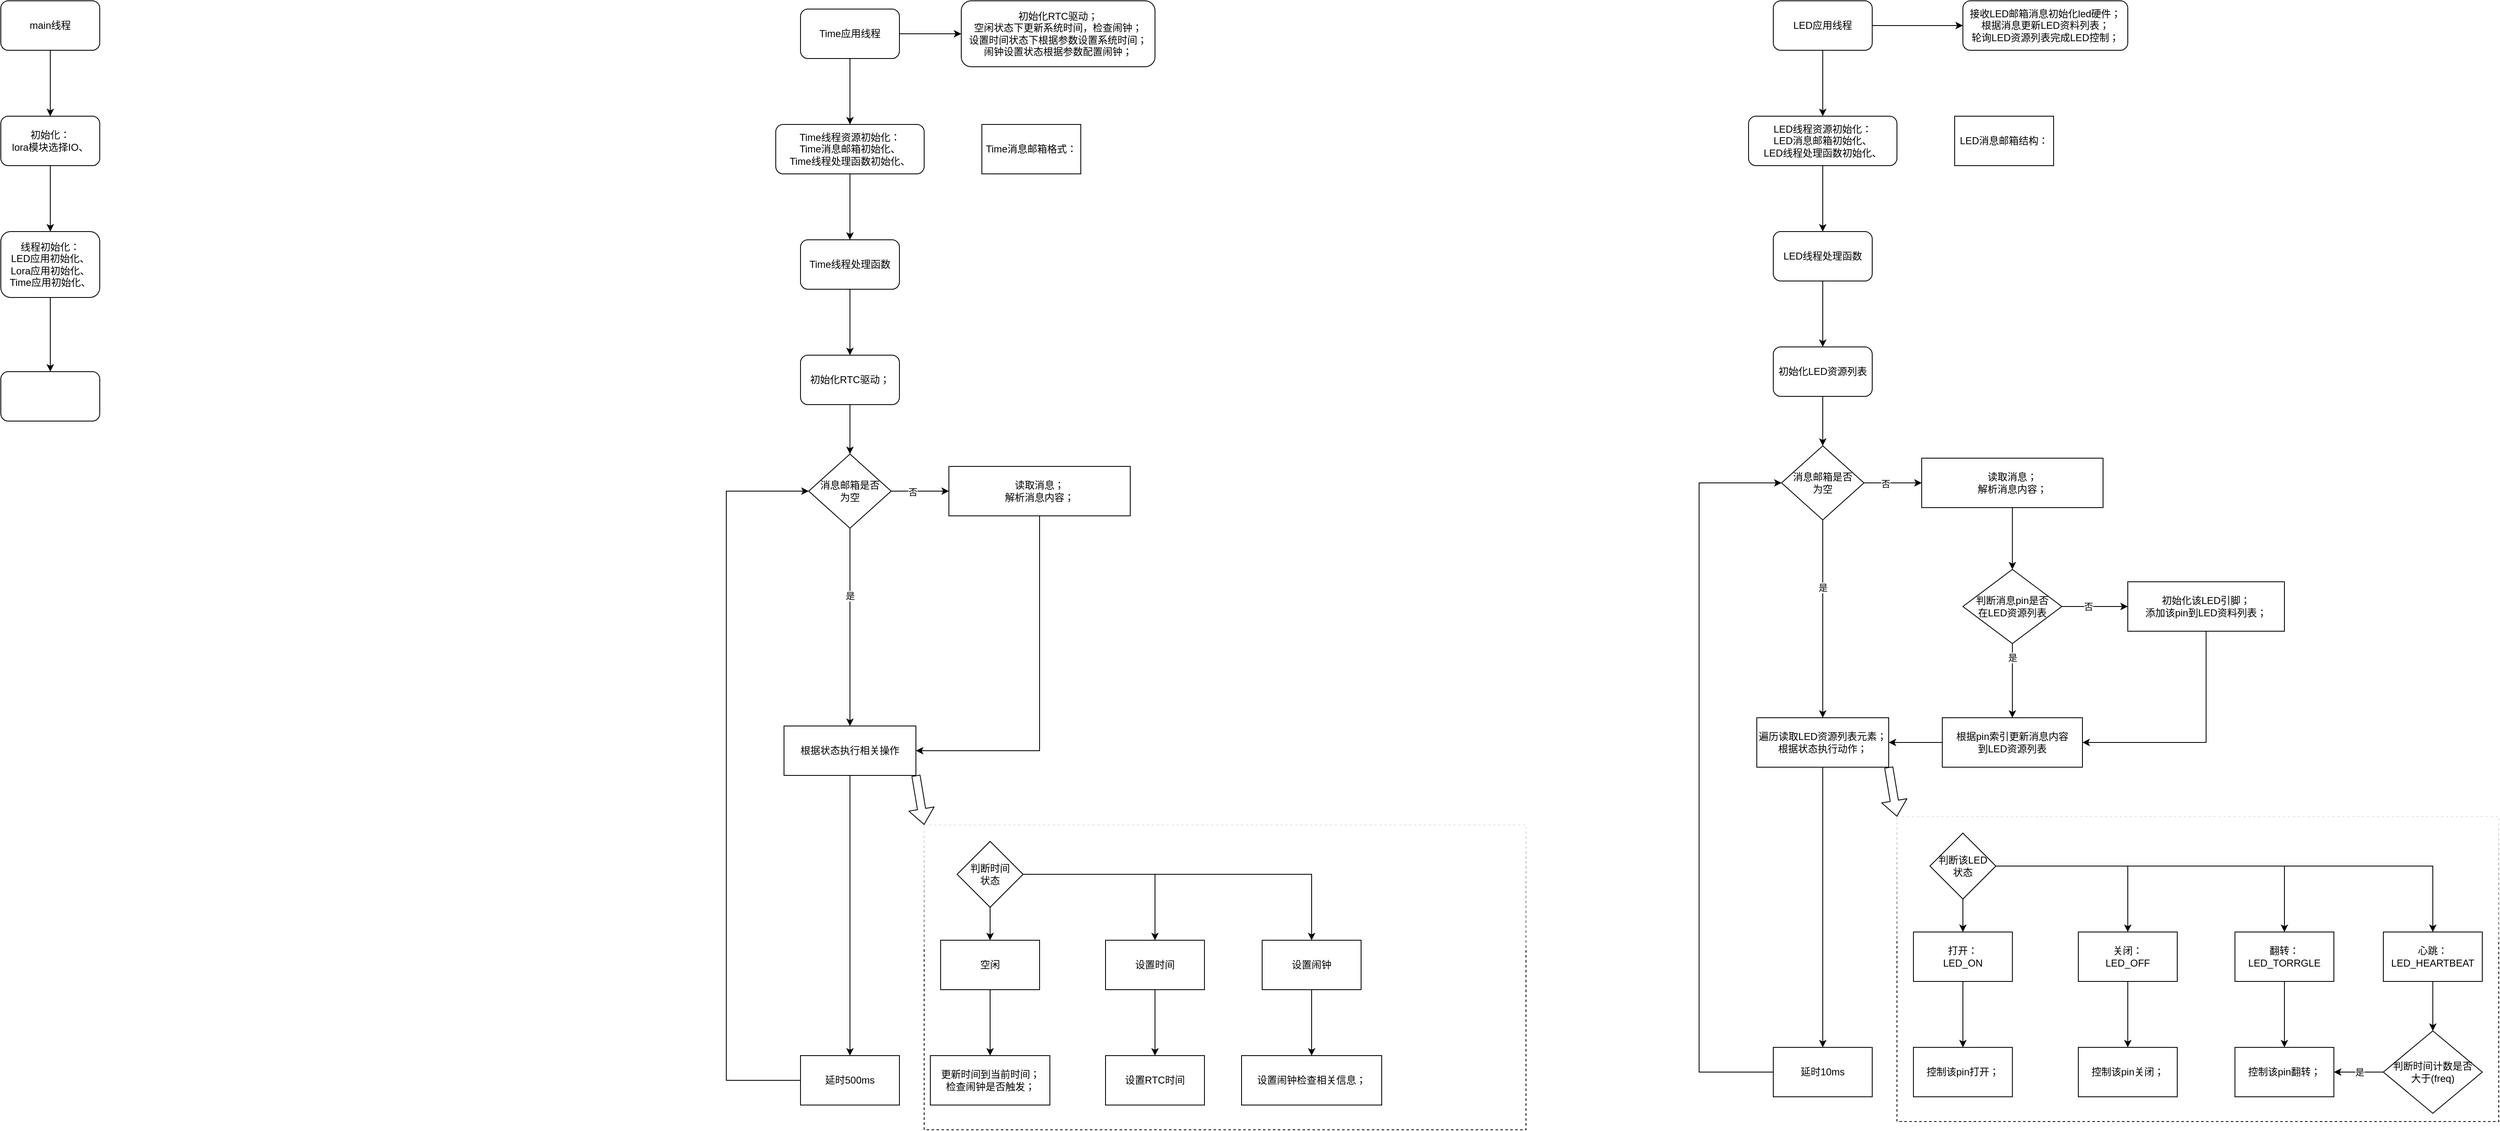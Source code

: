 <mxfile version="14.8.2" type="github">
  <diagram id="C5RBs43oDa-KdzZeNtuy" name="lora干扰器">
    <mxGraphModel dx="3555" dy="1985" grid="1" gridSize="10" guides="1" tooltips="1" connect="1" arrows="1" fold="1" page="1" pageScale="1" pageWidth="3300" pageHeight="4681" math="0" shadow="0">
      <root>
        <mxCell id="WIyWlLk6GJQsqaUBKTNV-0" />
        <mxCell id="WIyWlLk6GJQsqaUBKTNV-1" parent="WIyWlLk6GJQsqaUBKTNV-0" />
        <mxCell id="DPIdeWqztk1nEDOr0wN0-2" value="" style="edgeStyle=orthogonalEdgeStyle;rounded=0;orthogonalLoop=1;jettySize=auto;html=1;" parent="WIyWlLk6GJQsqaUBKTNV-1" source="DPIdeWqztk1nEDOr0wN0-0" target="DPIdeWqztk1nEDOr0wN0-1" edge="1">
          <mxGeometry relative="1" as="geometry" />
        </mxCell>
        <mxCell id="DPIdeWqztk1nEDOr0wN0-0" value="main线程" style="rounded=1;whiteSpace=wrap;html=1;" parent="WIyWlLk6GJQsqaUBKTNV-1" vertex="1">
          <mxGeometry x="220" y="130" width="120" height="60" as="geometry" />
        </mxCell>
        <mxCell id="DPIdeWqztk1nEDOr0wN0-4" value="" style="edgeStyle=orthogonalEdgeStyle;rounded=0;orthogonalLoop=1;jettySize=auto;html=1;" parent="WIyWlLk6GJQsqaUBKTNV-1" source="DPIdeWqztk1nEDOr0wN0-1" target="DPIdeWqztk1nEDOr0wN0-3" edge="1">
          <mxGeometry relative="1" as="geometry" />
        </mxCell>
        <mxCell id="DPIdeWqztk1nEDOr0wN0-1" value="初始化：&lt;br&gt;lora模块选择IO、" style="whiteSpace=wrap;html=1;rounded=1;" parent="WIyWlLk6GJQsqaUBKTNV-1" vertex="1">
          <mxGeometry x="220" y="270" width="120" height="60" as="geometry" />
        </mxCell>
        <mxCell id="DPIdeWqztk1nEDOr0wN0-6" value="" style="edgeStyle=orthogonalEdgeStyle;rounded=0;orthogonalLoop=1;jettySize=auto;html=1;" parent="WIyWlLk6GJQsqaUBKTNV-1" source="DPIdeWqztk1nEDOr0wN0-3" target="DPIdeWqztk1nEDOr0wN0-5" edge="1">
          <mxGeometry relative="1" as="geometry" />
        </mxCell>
        <mxCell id="DPIdeWqztk1nEDOr0wN0-3" value="线程初始化：&lt;br&gt;LED应用初始化、&lt;br&gt;Lora应用初始化、&lt;br&gt;Time应用初始化、" style="whiteSpace=wrap;html=1;rounded=1;" parent="WIyWlLk6GJQsqaUBKTNV-1" vertex="1">
          <mxGeometry x="220" y="410" width="120" height="80" as="geometry" />
        </mxCell>
        <mxCell id="DPIdeWqztk1nEDOr0wN0-5" value="" style="whiteSpace=wrap;html=1;rounded=1;" parent="WIyWlLk6GJQsqaUBKTNV-1" vertex="1">
          <mxGeometry x="220" y="580" width="120" height="60" as="geometry" />
        </mxCell>
        <mxCell id="Qv55hIh1fnBiH20ml6r6-55" value="" style="group" vertex="1" connectable="0" parent="WIyWlLk6GJQsqaUBKTNV-1">
          <mxGeometry x="2280" y="130" width="970" height="1360" as="geometry" />
        </mxCell>
        <mxCell id="DPIdeWqztk1nEDOr0wN0-70" value="" style="rounded=0;whiteSpace=wrap;html=1;dashed=1;sketch=0;glass=1;" parent="Qv55hIh1fnBiH20ml6r6-55" vertex="1">
          <mxGeometry x="240" y="990" width="730" height="370" as="geometry" />
        </mxCell>
        <mxCell id="DPIdeWqztk1nEDOr0wN0-7" value="LED应用线程" style="rounded=1;whiteSpace=wrap;html=1;" parent="Qv55hIh1fnBiH20ml6r6-55" vertex="1">
          <mxGeometry x="90" width="120" height="60" as="geometry" />
        </mxCell>
        <mxCell id="DPIdeWqztk1nEDOr0wN0-8" value="LED线程资源初始化：&lt;br&gt;LED消息邮箱初始化、&lt;br&gt;LED线程处理函数初始化、" style="whiteSpace=wrap;html=1;rounded=1;" parent="Qv55hIh1fnBiH20ml6r6-55" vertex="1">
          <mxGeometry x="60" y="140" width="180" height="60" as="geometry" />
        </mxCell>
        <mxCell id="DPIdeWqztk1nEDOr0wN0-9" value="" style="edgeStyle=orthogonalEdgeStyle;rounded=0;orthogonalLoop=1;jettySize=auto;html=1;" parent="Qv55hIh1fnBiH20ml6r6-55" source="DPIdeWqztk1nEDOr0wN0-7" target="DPIdeWqztk1nEDOr0wN0-8" edge="1">
          <mxGeometry as="geometry" />
        </mxCell>
        <mxCell id="DPIdeWqztk1nEDOr0wN0-12" value="LED线程处理函数" style="whiteSpace=wrap;html=1;rounded=1;" parent="Qv55hIh1fnBiH20ml6r6-55" vertex="1">
          <mxGeometry x="90" y="280" width="120" height="60" as="geometry" />
        </mxCell>
        <mxCell id="DPIdeWqztk1nEDOr0wN0-13" value="" style="edgeStyle=orthogonalEdgeStyle;rounded=0;orthogonalLoop=1;jettySize=auto;html=1;" parent="Qv55hIh1fnBiH20ml6r6-55" source="DPIdeWqztk1nEDOr0wN0-8" target="DPIdeWqztk1nEDOr0wN0-12" edge="1">
          <mxGeometry as="geometry" />
        </mxCell>
        <mxCell id="DPIdeWqztk1nEDOr0wN0-14" value="初始化LED资源列表" style="whiteSpace=wrap;html=1;rounded=1;" parent="Qv55hIh1fnBiH20ml6r6-55" vertex="1">
          <mxGeometry x="90" y="420" width="120" height="60" as="geometry" />
        </mxCell>
        <mxCell id="DPIdeWqztk1nEDOr0wN0-15" value="" style="edgeStyle=orthogonalEdgeStyle;rounded=0;orthogonalLoop=1;jettySize=auto;html=1;" parent="Qv55hIh1fnBiH20ml6r6-55" source="DPIdeWqztk1nEDOr0wN0-12" target="DPIdeWqztk1nEDOr0wN0-14" edge="1">
          <mxGeometry as="geometry" />
        </mxCell>
        <mxCell id="DPIdeWqztk1nEDOr0wN0-18" value="消息邮箱是否&lt;br&gt;为空" style="rhombus;whiteSpace=wrap;html=1;" parent="Qv55hIh1fnBiH20ml6r6-55" vertex="1">
          <mxGeometry x="100" y="540" width="100" height="90" as="geometry" />
        </mxCell>
        <mxCell id="DPIdeWqztk1nEDOr0wN0-38" style="edgeStyle=orthogonalEdgeStyle;rounded=0;orthogonalLoop=1;jettySize=auto;html=1;exitX=0.5;exitY=1;exitDx=0;exitDy=0;entryX=0.5;entryY=0;entryDx=0;entryDy=0;" parent="Qv55hIh1fnBiH20ml6r6-55" source="DPIdeWqztk1nEDOr0wN0-14" target="DPIdeWqztk1nEDOr0wN0-18" edge="1">
          <mxGeometry as="geometry" />
        </mxCell>
        <mxCell id="DPIdeWqztk1nEDOr0wN0-19" value="读取消息；&lt;br&gt;解析消息内容；" style="whiteSpace=wrap;html=1;" parent="Qv55hIh1fnBiH20ml6r6-55" vertex="1">
          <mxGeometry x="270" y="555" width="220" height="60" as="geometry" />
        </mxCell>
        <mxCell id="DPIdeWqztk1nEDOr0wN0-20" value="" style="edgeStyle=orthogonalEdgeStyle;rounded=0;orthogonalLoop=1;jettySize=auto;html=1;" parent="Qv55hIh1fnBiH20ml6r6-55" source="DPIdeWqztk1nEDOr0wN0-18" target="DPIdeWqztk1nEDOr0wN0-19" edge="1">
          <mxGeometry as="geometry">
            <Array as="points">
              <mxPoint x="220" y="585" />
              <mxPoint x="220" y="585" />
            </Array>
          </mxGeometry>
        </mxCell>
        <mxCell id="DPIdeWqztk1nEDOr0wN0-36" value="否" style="edgeLabel;html=1;align=center;verticalAlign=middle;resizable=0;points=[];" parent="DPIdeWqztk1nEDOr0wN0-20" vertex="1" connectable="0">
          <mxGeometry x="-0.262" y="-1" relative="1" as="geometry">
            <mxPoint as="offset" />
          </mxGeometry>
        </mxCell>
        <mxCell id="DPIdeWqztk1nEDOr0wN0-21" value="&lt;span&gt;LED消息邮箱结构：&lt;/span&gt;" style="rounded=0;whiteSpace=wrap;html=1;" parent="Qv55hIh1fnBiH20ml6r6-55" vertex="1">
          <mxGeometry x="310" y="140" width="120" height="60" as="geometry" />
        </mxCell>
        <mxCell id="DPIdeWqztk1nEDOr0wN0-22" value="判断消息pin是否&lt;br&gt;在LED资源列表" style="rhombus;whiteSpace=wrap;html=1;" parent="Qv55hIh1fnBiH20ml6r6-55" vertex="1">
          <mxGeometry x="320" y="690" width="120" height="90" as="geometry" />
        </mxCell>
        <mxCell id="DPIdeWqztk1nEDOr0wN0-26" style="edgeStyle=orthogonalEdgeStyle;rounded=0;orthogonalLoop=1;jettySize=auto;html=1;exitX=0.5;exitY=1;exitDx=0;exitDy=0;entryX=0.5;entryY=0;entryDx=0;entryDy=0;" parent="Qv55hIh1fnBiH20ml6r6-55" source="DPIdeWqztk1nEDOr0wN0-19" target="DPIdeWqztk1nEDOr0wN0-22" edge="1">
          <mxGeometry as="geometry" />
        </mxCell>
        <mxCell id="DPIdeWqztk1nEDOr0wN0-23" value="初始化该LED引脚；&lt;br&gt;添加该pin到LED资料列表；" style="rounded=0;whiteSpace=wrap;html=1;" parent="Qv55hIh1fnBiH20ml6r6-55" vertex="1">
          <mxGeometry x="520" y="705" width="190" height="60" as="geometry" />
        </mxCell>
        <mxCell id="DPIdeWqztk1nEDOr0wN0-27" style="edgeStyle=orthogonalEdgeStyle;rounded=0;orthogonalLoop=1;jettySize=auto;html=1;exitX=1;exitY=0.5;exitDx=0;exitDy=0;entryX=0;entryY=0.5;entryDx=0;entryDy=0;" parent="Qv55hIh1fnBiH20ml6r6-55" source="DPIdeWqztk1nEDOr0wN0-22" target="DPIdeWqztk1nEDOr0wN0-23" edge="1">
          <mxGeometry as="geometry" />
        </mxCell>
        <mxCell id="DPIdeWqztk1nEDOr0wN0-30" value="否" style="edgeLabel;html=1;align=center;verticalAlign=middle;resizable=0;points=[];" parent="DPIdeWqztk1nEDOr0wN0-27" vertex="1" connectable="0">
          <mxGeometry x="-0.2" y="-1" relative="1" as="geometry">
            <mxPoint y="-1" as="offset" />
          </mxGeometry>
        </mxCell>
        <mxCell id="DPIdeWqztk1nEDOr0wN0-37" value="根据pin索引更新消息内容&lt;br&gt;到LED资源列表" style="rounded=0;whiteSpace=wrap;html=1;" parent="Qv55hIh1fnBiH20ml6r6-55" vertex="1">
          <mxGeometry x="295" y="870" width="170" height="60" as="geometry" />
        </mxCell>
        <mxCell id="DPIdeWqztk1nEDOr0wN0-28" style="edgeStyle=orthogonalEdgeStyle;rounded=0;orthogonalLoop=1;jettySize=auto;html=1;exitX=0.5;exitY=1;exitDx=0;exitDy=0;entryX=0.5;entryY=0;entryDx=0;entryDy=0;" parent="Qv55hIh1fnBiH20ml6r6-55" source="DPIdeWqztk1nEDOr0wN0-22" target="DPIdeWqztk1nEDOr0wN0-37" edge="1">
          <mxGeometry as="geometry">
            <mxPoint x="430" y="920" as="targetPoint" />
          </mxGeometry>
        </mxCell>
        <mxCell id="DPIdeWqztk1nEDOr0wN0-35" value="是" style="edgeLabel;html=1;align=center;verticalAlign=middle;resizable=0;points=[];" parent="DPIdeWqztk1nEDOr0wN0-28" vertex="1" connectable="0">
          <mxGeometry x="-0.638" y="-1" relative="1" as="geometry">
            <mxPoint x="1" as="offset" />
          </mxGeometry>
        </mxCell>
        <mxCell id="DPIdeWqztk1nEDOr0wN0-29" style="edgeStyle=orthogonalEdgeStyle;rounded=0;orthogonalLoop=1;jettySize=auto;html=1;exitX=0.5;exitY=1;exitDx=0;exitDy=0;entryX=1;entryY=0.5;entryDx=0;entryDy=0;" parent="Qv55hIh1fnBiH20ml6r6-55" source="DPIdeWqztk1nEDOr0wN0-23" target="DPIdeWqztk1nEDOr0wN0-37" edge="1">
          <mxGeometry as="geometry">
            <mxPoint x="290" y="920" as="targetPoint" />
          </mxGeometry>
        </mxCell>
        <mxCell id="DPIdeWqztk1nEDOr0wN0-40" value="遍历读取LED资源列表元素；&lt;br&gt;根据状态执行动作；" style="rounded=0;whiteSpace=wrap;html=1;" parent="Qv55hIh1fnBiH20ml6r6-55" vertex="1">
          <mxGeometry x="70" y="870" width="160" height="60" as="geometry" />
        </mxCell>
        <mxCell id="DPIdeWqztk1nEDOr0wN0-25" value="" style="edgeStyle=orthogonalEdgeStyle;rounded=0;orthogonalLoop=1;jettySize=auto;html=1;entryX=0.5;entryY=0;entryDx=0;entryDy=0;" parent="Qv55hIh1fnBiH20ml6r6-55" source="DPIdeWqztk1nEDOr0wN0-18" target="DPIdeWqztk1nEDOr0wN0-40" edge="1">
          <mxGeometry as="geometry">
            <mxPoint x="150" y="870" as="targetPoint" />
          </mxGeometry>
        </mxCell>
        <mxCell id="DPIdeWqztk1nEDOr0wN0-33" value="是" style="edgeLabel;html=1;align=center;verticalAlign=middle;resizable=0;points=[];" parent="DPIdeWqztk1nEDOr0wN0-25" vertex="1" connectable="0">
          <mxGeometry x="-0.315" y="-2" relative="1" as="geometry">
            <mxPoint x="2" as="offset" />
          </mxGeometry>
        </mxCell>
        <mxCell id="DPIdeWqztk1nEDOr0wN0-60" style="edgeStyle=orthogonalEdgeStyle;rounded=0;orthogonalLoop=1;jettySize=auto;html=1;exitX=0;exitY=0.5;exitDx=0;exitDy=0;entryX=1;entryY=0.5;entryDx=0;entryDy=0;" parent="Qv55hIh1fnBiH20ml6r6-55" source="DPIdeWqztk1nEDOr0wN0-37" target="DPIdeWqztk1nEDOr0wN0-40" edge="1">
          <mxGeometry as="geometry" />
        </mxCell>
        <mxCell id="DPIdeWqztk1nEDOr0wN0-41" value="判断该LED&lt;br&gt;状态" style="rhombus;whiteSpace=wrap;html=1;" parent="Qv55hIh1fnBiH20ml6r6-55" vertex="1">
          <mxGeometry x="280" y="1010" width="80" height="80" as="geometry" />
        </mxCell>
        <mxCell id="DPIdeWqztk1nEDOr0wN0-42" value="打开：&lt;br&gt;LED_ON" style="rounded=0;whiteSpace=wrap;html=1;" parent="Qv55hIh1fnBiH20ml6r6-55" vertex="1">
          <mxGeometry x="260" y="1130" width="120" height="60" as="geometry" />
        </mxCell>
        <mxCell id="DPIdeWqztk1nEDOr0wN0-66" style="edgeStyle=orthogonalEdgeStyle;rounded=0;orthogonalLoop=1;jettySize=auto;html=1;exitX=0.5;exitY=1;exitDx=0;exitDy=0;entryX=0.5;entryY=0;entryDx=0;entryDy=0;" parent="Qv55hIh1fnBiH20ml6r6-55" source="DPIdeWqztk1nEDOr0wN0-41" target="DPIdeWqztk1nEDOr0wN0-42" edge="1">
          <mxGeometry as="geometry" />
        </mxCell>
        <mxCell id="DPIdeWqztk1nEDOr0wN0-43" value="关闭：&lt;br&gt;LED_OFF" style="rounded=0;whiteSpace=wrap;html=1;" parent="Qv55hIh1fnBiH20ml6r6-55" vertex="1">
          <mxGeometry x="460" y="1130" width="120" height="60" as="geometry" />
        </mxCell>
        <mxCell id="DPIdeWqztk1nEDOr0wN0-67" style="edgeStyle=orthogonalEdgeStyle;rounded=0;orthogonalLoop=1;jettySize=auto;html=1;exitX=1;exitY=0.5;exitDx=0;exitDy=0;entryX=0.5;entryY=0;entryDx=0;entryDy=0;" parent="Qv55hIh1fnBiH20ml6r6-55" source="DPIdeWqztk1nEDOr0wN0-41" target="DPIdeWqztk1nEDOr0wN0-43" edge="1">
          <mxGeometry as="geometry" />
        </mxCell>
        <mxCell id="DPIdeWqztk1nEDOr0wN0-44" value="翻转：&lt;br&gt;LED_TORRGLE" style="rounded=0;whiteSpace=wrap;html=1;" parent="Qv55hIh1fnBiH20ml6r6-55" vertex="1">
          <mxGeometry x="650" y="1130" width="120" height="60" as="geometry" />
        </mxCell>
        <mxCell id="DPIdeWqztk1nEDOr0wN0-68" style="edgeStyle=orthogonalEdgeStyle;rounded=0;orthogonalLoop=1;jettySize=auto;html=1;exitX=1;exitY=0.5;exitDx=0;exitDy=0;entryX=0.5;entryY=0;entryDx=0;entryDy=0;" parent="Qv55hIh1fnBiH20ml6r6-55" source="DPIdeWqztk1nEDOr0wN0-41" target="DPIdeWqztk1nEDOr0wN0-44" edge="1">
          <mxGeometry as="geometry" />
        </mxCell>
        <mxCell id="DPIdeWqztk1nEDOr0wN0-45" value="心跳：&lt;br&gt;LED_HEARTBEAT" style="rounded=0;whiteSpace=wrap;html=1;" parent="Qv55hIh1fnBiH20ml6r6-55" vertex="1">
          <mxGeometry x="830" y="1130" width="120" height="60" as="geometry" />
        </mxCell>
        <mxCell id="DPIdeWqztk1nEDOr0wN0-69" style="edgeStyle=orthogonalEdgeStyle;rounded=0;orthogonalLoop=1;jettySize=auto;html=1;exitX=1;exitY=0.5;exitDx=0;exitDy=0;" parent="Qv55hIh1fnBiH20ml6r6-55" source="DPIdeWqztk1nEDOr0wN0-41" target="DPIdeWqztk1nEDOr0wN0-45" edge="1">
          <mxGeometry as="geometry" />
        </mxCell>
        <mxCell id="DPIdeWqztk1nEDOr0wN0-46" value="控制该pin打开；" style="whiteSpace=wrap;html=1;rounded=0;" parent="Qv55hIh1fnBiH20ml6r6-55" vertex="1">
          <mxGeometry x="260" y="1270" width="120" height="60" as="geometry" />
        </mxCell>
        <mxCell id="DPIdeWqztk1nEDOr0wN0-47" value="" style="edgeStyle=orthogonalEdgeStyle;rounded=0;orthogonalLoop=1;jettySize=auto;html=1;" parent="Qv55hIh1fnBiH20ml6r6-55" source="DPIdeWqztk1nEDOr0wN0-42" target="DPIdeWqztk1nEDOr0wN0-46" edge="1">
          <mxGeometry as="geometry" />
        </mxCell>
        <mxCell id="DPIdeWqztk1nEDOr0wN0-48" value="控制该pin关闭；" style="whiteSpace=wrap;html=1;rounded=0;" parent="Qv55hIh1fnBiH20ml6r6-55" vertex="1">
          <mxGeometry x="460" y="1270" width="120" height="60" as="geometry" />
        </mxCell>
        <mxCell id="DPIdeWqztk1nEDOr0wN0-53" style="edgeStyle=orthogonalEdgeStyle;rounded=0;orthogonalLoop=1;jettySize=auto;html=1;exitX=0.5;exitY=1;exitDx=0;exitDy=0;entryX=0.5;entryY=0;entryDx=0;entryDy=0;" parent="Qv55hIh1fnBiH20ml6r6-55" source="DPIdeWqztk1nEDOr0wN0-43" target="DPIdeWqztk1nEDOr0wN0-48" edge="1">
          <mxGeometry as="geometry" />
        </mxCell>
        <mxCell id="DPIdeWqztk1nEDOr0wN0-50" value="控制该pin翻转；" style="whiteSpace=wrap;html=1;rounded=0;" parent="Qv55hIh1fnBiH20ml6r6-55" vertex="1">
          <mxGeometry x="650" y="1270" width="120" height="60" as="geometry" />
        </mxCell>
        <mxCell id="DPIdeWqztk1nEDOr0wN0-54" style="edgeStyle=orthogonalEdgeStyle;rounded=0;orthogonalLoop=1;jettySize=auto;html=1;exitX=0.5;exitY=1;exitDx=0;exitDy=0;entryX=0.5;entryY=0;entryDx=0;entryDy=0;" parent="Qv55hIh1fnBiH20ml6r6-55" source="DPIdeWqztk1nEDOr0wN0-44" target="DPIdeWqztk1nEDOr0wN0-50" edge="1">
          <mxGeometry as="geometry" />
        </mxCell>
        <mxCell id="DPIdeWqztk1nEDOr0wN0-56" style="edgeStyle=orthogonalEdgeStyle;rounded=0;orthogonalLoop=1;jettySize=auto;html=1;exitX=0;exitY=0.5;exitDx=0;exitDy=0;entryX=1;entryY=0.5;entryDx=0;entryDy=0;" parent="Qv55hIh1fnBiH20ml6r6-55" source="DPIdeWqztk1nEDOr0wN0-51" target="DPIdeWqztk1nEDOr0wN0-50" edge="1">
          <mxGeometry as="geometry" />
        </mxCell>
        <mxCell id="DPIdeWqztk1nEDOr0wN0-57" value="是" style="edgeLabel;html=1;align=center;verticalAlign=middle;resizable=0;points=[];" parent="DPIdeWqztk1nEDOr0wN0-56" vertex="1" connectable="0">
          <mxGeometry x="0.344" y="-1" relative="1" as="geometry">
            <mxPoint x="11" y="1" as="offset" />
          </mxGeometry>
        </mxCell>
        <mxCell id="DPIdeWqztk1nEDOr0wN0-51" value="判断时间计数是否&lt;br&gt;大于(freq)" style="rhombus;whiteSpace=wrap;html=1;" parent="Qv55hIh1fnBiH20ml6r6-55" vertex="1">
          <mxGeometry x="830" y="1250" width="120" height="100" as="geometry" />
        </mxCell>
        <mxCell id="DPIdeWqztk1nEDOr0wN0-55" style="edgeStyle=orthogonalEdgeStyle;rounded=0;orthogonalLoop=1;jettySize=auto;html=1;exitX=0.5;exitY=1;exitDx=0;exitDy=0;entryX=0.5;entryY=0;entryDx=0;entryDy=0;" parent="Qv55hIh1fnBiH20ml6r6-55" source="DPIdeWqztk1nEDOr0wN0-45" target="DPIdeWqztk1nEDOr0wN0-51" edge="1">
          <mxGeometry as="geometry" />
        </mxCell>
        <mxCell id="DPIdeWqztk1nEDOr0wN0-62" style="edgeStyle=orthogonalEdgeStyle;rounded=0;orthogonalLoop=1;jettySize=auto;html=1;exitX=0;exitY=0.5;exitDx=0;exitDy=0;entryX=0;entryY=0.5;entryDx=0;entryDy=0;" parent="Qv55hIh1fnBiH20ml6r6-55" source="DPIdeWqztk1nEDOr0wN0-58" target="DPIdeWqztk1nEDOr0wN0-18" edge="1">
          <mxGeometry as="geometry">
            <Array as="points">
              <mxPoint y="1300" />
              <mxPoint y="585" />
            </Array>
          </mxGeometry>
        </mxCell>
        <mxCell id="DPIdeWqztk1nEDOr0wN0-58" value="延时10ms" style="rounded=0;whiteSpace=wrap;html=1;" parent="Qv55hIh1fnBiH20ml6r6-55" vertex="1">
          <mxGeometry x="90" y="1270" width="120" height="60" as="geometry" />
        </mxCell>
        <mxCell id="DPIdeWqztk1nEDOr0wN0-61" style="edgeStyle=orthogonalEdgeStyle;rounded=0;orthogonalLoop=1;jettySize=auto;html=1;exitX=0.5;exitY=1;exitDx=0;exitDy=0;entryX=0.5;entryY=0;entryDx=0;entryDy=0;" parent="Qv55hIh1fnBiH20ml6r6-55" source="DPIdeWqztk1nEDOr0wN0-40" target="DPIdeWqztk1nEDOr0wN0-58" edge="1">
          <mxGeometry as="geometry" />
        </mxCell>
        <mxCell id="DPIdeWqztk1nEDOr0wN0-71" value="" style="shape=flexArrow;endArrow=classic;html=1;entryX=0;entryY=0;entryDx=0;entryDy=0;exitX=1;exitY=1;exitDx=0;exitDy=0;" parent="Qv55hIh1fnBiH20ml6r6-55" source="DPIdeWqztk1nEDOr0wN0-40" target="DPIdeWqztk1nEDOr0wN0-70" edge="1">
          <mxGeometry width="50" height="50" as="geometry">
            <mxPoint x="200" y="1000" as="sourcePoint" />
            <mxPoint x="250" y="950" as="targetPoint" />
          </mxGeometry>
        </mxCell>
        <mxCell id="Qv55hIh1fnBiH20ml6r6-53" value="接收LED邮箱消息初始化led硬件；&lt;br&gt;根据消息更新LED资料列表；&lt;br&gt;轮询LED资源列表完成LED控制；" style="whiteSpace=wrap;html=1;rounded=1;" vertex="1" parent="Qv55hIh1fnBiH20ml6r6-55">
          <mxGeometry x="320" width="200" height="60" as="geometry" />
        </mxCell>
        <mxCell id="Qv55hIh1fnBiH20ml6r6-54" value="" style="edgeStyle=orthogonalEdgeStyle;rounded=0;orthogonalLoop=1;jettySize=auto;html=1;" edge="1" parent="Qv55hIh1fnBiH20ml6r6-55" source="DPIdeWqztk1nEDOr0wN0-7" target="Qv55hIh1fnBiH20ml6r6-53">
          <mxGeometry as="geometry" />
        </mxCell>
        <mxCell id="Qv55hIh1fnBiH20ml6r6-59" value="" style="group" vertex="1" connectable="0" parent="WIyWlLk6GJQsqaUBKTNV-1">
          <mxGeometry x="1100" y="130" width="970" height="1370" as="geometry" />
        </mxCell>
        <mxCell id="Qv55hIh1fnBiH20ml6r6-3" value="" style="rounded=0;whiteSpace=wrap;html=1;dashed=1;sketch=0;glass=1;" vertex="1" parent="Qv55hIh1fnBiH20ml6r6-59">
          <mxGeometry x="240" y="1000" width="730" height="370" as="geometry" />
        </mxCell>
        <mxCell id="Qv55hIh1fnBiH20ml6r6-4" value="Time应用线程" style="rounded=1;whiteSpace=wrap;html=1;" vertex="1" parent="Qv55hIh1fnBiH20ml6r6-59">
          <mxGeometry x="90" y="10" width="120" height="60" as="geometry" />
        </mxCell>
        <mxCell id="Qv55hIh1fnBiH20ml6r6-5" value="Time线程资源初始化：&lt;br&gt;Time消息邮箱初始化、&lt;br&gt;Time线程处理函数初始化、" style="whiteSpace=wrap;html=1;rounded=1;" vertex="1" parent="Qv55hIh1fnBiH20ml6r6-59">
          <mxGeometry x="60" y="150" width="180" height="60" as="geometry" />
        </mxCell>
        <mxCell id="Qv55hIh1fnBiH20ml6r6-6" value="" style="edgeStyle=orthogonalEdgeStyle;rounded=0;orthogonalLoop=1;jettySize=auto;html=1;" edge="1" parent="Qv55hIh1fnBiH20ml6r6-59" source="Qv55hIh1fnBiH20ml6r6-4" target="Qv55hIh1fnBiH20ml6r6-5">
          <mxGeometry y="10" as="geometry" />
        </mxCell>
        <mxCell id="Qv55hIh1fnBiH20ml6r6-7" value="Time线程处理函数" style="whiteSpace=wrap;html=1;rounded=1;" vertex="1" parent="Qv55hIh1fnBiH20ml6r6-59">
          <mxGeometry x="90" y="290" width="120" height="60" as="geometry" />
        </mxCell>
        <mxCell id="Qv55hIh1fnBiH20ml6r6-8" value="" style="edgeStyle=orthogonalEdgeStyle;rounded=0;orthogonalLoop=1;jettySize=auto;html=1;" edge="1" parent="Qv55hIh1fnBiH20ml6r6-59" source="Qv55hIh1fnBiH20ml6r6-5" target="Qv55hIh1fnBiH20ml6r6-7">
          <mxGeometry y="10" as="geometry" />
        </mxCell>
        <mxCell id="Qv55hIh1fnBiH20ml6r6-9" value="初始化RTC驱动；" style="whiteSpace=wrap;html=1;rounded=1;" vertex="1" parent="Qv55hIh1fnBiH20ml6r6-59">
          <mxGeometry x="90" y="430" width="120" height="60" as="geometry" />
        </mxCell>
        <mxCell id="Qv55hIh1fnBiH20ml6r6-10" value="" style="edgeStyle=orthogonalEdgeStyle;rounded=0;orthogonalLoop=1;jettySize=auto;html=1;" edge="1" parent="Qv55hIh1fnBiH20ml6r6-59" source="Qv55hIh1fnBiH20ml6r6-7" target="Qv55hIh1fnBiH20ml6r6-9">
          <mxGeometry y="10" as="geometry" />
        </mxCell>
        <mxCell id="Qv55hIh1fnBiH20ml6r6-11" value="消息邮箱是否&lt;br&gt;为空" style="rhombus;whiteSpace=wrap;html=1;" vertex="1" parent="Qv55hIh1fnBiH20ml6r6-59">
          <mxGeometry x="100" y="550" width="100" height="90" as="geometry" />
        </mxCell>
        <mxCell id="Qv55hIh1fnBiH20ml6r6-12" style="edgeStyle=orthogonalEdgeStyle;rounded=0;orthogonalLoop=1;jettySize=auto;html=1;exitX=0.5;exitY=1;exitDx=0;exitDy=0;entryX=0.5;entryY=0;entryDx=0;entryDy=0;" edge="1" parent="Qv55hIh1fnBiH20ml6r6-59" source="Qv55hIh1fnBiH20ml6r6-9" target="Qv55hIh1fnBiH20ml6r6-11">
          <mxGeometry y="10" as="geometry" />
        </mxCell>
        <mxCell id="Qv55hIh1fnBiH20ml6r6-13" value="读取消息；&lt;br&gt;解析消息内容；" style="whiteSpace=wrap;html=1;" vertex="1" parent="Qv55hIh1fnBiH20ml6r6-59">
          <mxGeometry x="270" y="565" width="220" height="60" as="geometry" />
        </mxCell>
        <mxCell id="Qv55hIh1fnBiH20ml6r6-14" value="" style="edgeStyle=orthogonalEdgeStyle;rounded=0;orthogonalLoop=1;jettySize=auto;html=1;" edge="1" parent="Qv55hIh1fnBiH20ml6r6-59" source="Qv55hIh1fnBiH20ml6r6-11" target="Qv55hIh1fnBiH20ml6r6-13">
          <mxGeometry y="10" as="geometry">
            <Array as="points">
              <mxPoint x="220" y="595" />
              <mxPoint x="220" y="595" />
            </Array>
          </mxGeometry>
        </mxCell>
        <mxCell id="Qv55hIh1fnBiH20ml6r6-15" value="否" style="edgeLabel;html=1;align=center;verticalAlign=middle;resizable=0;points=[];" vertex="1" connectable="0" parent="Qv55hIh1fnBiH20ml6r6-14">
          <mxGeometry x="-0.262" y="-1" relative="1" as="geometry">
            <mxPoint as="offset" />
          </mxGeometry>
        </mxCell>
        <mxCell id="Qv55hIh1fnBiH20ml6r6-16" value="&lt;span&gt;Time消息邮箱格式：&lt;/span&gt;" style="rounded=0;whiteSpace=wrap;html=1;" vertex="1" parent="Qv55hIh1fnBiH20ml6r6-59">
          <mxGeometry x="310" y="150" width="120" height="60" as="geometry" />
        </mxCell>
        <mxCell id="Qv55hIh1fnBiH20ml6r6-18" style="edgeStyle=orthogonalEdgeStyle;rounded=0;orthogonalLoop=1;jettySize=auto;html=1;exitX=0.5;exitY=1;exitDx=0;exitDy=0;entryX=1;entryY=0.5;entryDx=0;entryDy=0;" edge="1" parent="Qv55hIh1fnBiH20ml6r6-59" source="Qv55hIh1fnBiH20ml6r6-13" target="Qv55hIh1fnBiH20ml6r6-26">
          <mxGeometry y="10" as="geometry">
            <mxPoint x="380" y="700" as="targetPoint" />
          </mxGeometry>
        </mxCell>
        <mxCell id="Qv55hIh1fnBiH20ml6r6-26" value="根据状态执行相关操作" style="rounded=0;whiteSpace=wrap;html=1;" vertex="1" parent="Qv55hIh1fnBiH20ml6r6-59">
          <mxGeometry x="70" y="880" width="160" height="60" as="geometry" />
        </mxCell>
        <mxCell id="Qv55hIh1fnBiH20ml6r6-27" value="" style="edgeStyle=orthogonalEdgeStyle;rounded=0;orthogonalLoop=1;jettySize=auto;html=1;entryX=0.5;entryY=0;entryDx=0;entryDy=0;" edge="1" parent="Qv55hIh1fnBiH20ml6r6-59" source="Qv55hIh1fnBiH20ml6r6-11" target="Qv55hIh1fnBiH20ml6r6-26">
          <mxGeometry y="10" as="geometry">
            <mxPoint x="150" y="880" as="targetPoint" />
          </mxGeometry>
        </mxCell>
        <mxCell id="Qv55hIh1fnBiH20ml6r6-28" value="是" style="edgeLabel;html=1;align=center;verticalAlign=middle;resizable=0;points=[];" vertex="1" connectable="0" parent="Qv55hIh1fnBiH20ml6r6-27">
          <mxGeometry x="-0.315" y="-2" relative="1" as="geometry">
            <mxPoint x="2" as="offset" />
          </mxGeometry>
        </mxCell>
        <mxCell id="Qv55hIh1fnBiH20ml6r6-30" value="判断时间&lt;br&gt;状态" style="rhombus;whiteSpace=wrap;html=1;" vertex="1" parent="Qv55hIh1fnBiH20ml6r6-59">
          <mxGeometry x="280" y="1020" width="80" height="80" as="geometry" />
        </mxCell>
        <mxCell id="Qv55hIh1fnBiH20ml6r6-31" value="空闲" style="rounded=0;whiteSpace=wrap;html=1;" vertex="1" parent="Qv55hIh1fnBiH20ml6r6-59">
          <mxGeometry x="260" y="1140" width="120" height="60" as="geometry" />
        </mxCell>
        <mxCell id="Qv55hIh1fnBiH20ml6r6-32" style="edgeStyle=orthogonalEdgeStyle;rounded=0;orthogonalLoop=1;jettySize=auto;html=1;exitX=0.5;exitY=1;exitDx=0;exitDy=0;entryX=0.5;entryY=0;entryDx=0;entryDy=0;" edge="1" parent="Qv55hIh1fnBiH20ml6r6-59" source="Qv55hIh1fnBiH20ml6r6-30" target="Qv55hIh1fnBiH20ml6r6-31">
          <mxGeometry y="10" as="geometry" />
        </mxCell>
        <mxCell id="Qv55hIh1fnBiH20ml6r6-33" value="设置时间" style="rounded=0;whiteSpace=wrap;html=1;" vertex="1" parent="Qv55hIh1fnBiH20ml6r6-59">
          <mxGeometry x="460" y="1140" width="120" height="60" as="geometry" />
        </mxCell>
        <mxCell id="Qv55hIh1fnBiH20ml6r6-34" style="edgeStyle=orthogonalEdgeStyle;rounded=0;orthogonalLoop=1;jettySize=auto;html=1;exitX=1;exitY=0.5;exitDx=0;exitDy=0;entryX=0.5;entryY=0;entryDx=0;entryDy=0;" edge="1" parent="Qv55hIh1fnBiH20ml6r6-59" source="Qv55hIh1fnBiH20ml6r6-30" target="Qv55hIh1fnBiH20ml6r6-33">
          <mxGeometry y="10" as="geometry" />
        </mxCell>
        <mxCell id="Qv55hIh1fnBiH20ml6r6-35" value="设置闹钟" style="rounded=0;whiteSpace=wrap;html=1;" vertex="1" parent="Qv55hIh1fnBiH20ml6r6-59">
          <mxGeometry x="650" y="1140" width="120" height="60" as="geometry" />
        </mxCell>
        <mxCell id="Qv55hIh1fnBiH20ml6r6-36" style="edgeStyle=orthogonalEdgeStyle;rounded=0;orthogonalLoop=1;jettySize=auto;html=1;exitX=1;exitY=0.5;exitDx=0;exitDy=0;entryX=0.5;entryY=0;entryDx=0;entryDy=0;" edge="1" parent="Qv55hIh1fnBiH20ml6r6-59" source="Qv55hIh1fnBiH20ml6r6-30" target="Qv55hIh1fnBiH20ml6r6-35">
          <mxGeometry y="10" as="geometry" />
        </mxCell>
        <mxCell id="Qv55hIh1fnBiH20ml6r6-39" value="更新时间到当前时间；&lt;br&gt;检查闹钟是否触发；" style="whiteSpace=wrap;html=1;rounded=0;" vertex="1" parent="Qv55hIh1fnBiH20ml6r6-59">
          <mxGeometry x="247.5" y="1280" width="145" height="60" as="geometry" />
        </mxCell>
        <mxCell id="Qv55hIh1fnBiH20ml6r6-40" value="" style="edgeStyle=orthogonalEdgeStyle;rounded=0;orthogonalLoop=1;jettySize=auto;html=1;" edge="1" parent="Qv55hIh1fnBiH20ml6r6-59" source="Qv55hIh1fnBiH20ml6r6-31" target="Qv55hIh1fnBiH20ml6r6-39">
          <mxGeometry y="10" as="geometry" />
        </mxCell>
        <mxCell id="Qv55hIh1fnBiH20ml6r6-41" value="设置RTC时间" style="whiteSpace=wrap;html=1;rounded=0;" vertex="1" parent="Qv55hIh1fnBiH20ml6r6-59">
          <mxGeometry x="460" y="1280" width="120" height="60" as="geometry" />
        </mxCell>
        <mxCell id="Qv55hIh1fnBiH20ml6r6-42" style="edgeStyle=orthogonalEdgeStyle;rounded=0;orthogonalLoop=1;jettySize=auto;html=1;exitX=0.5;exitY=1;exitDx=0;exitDy=0;entryX=0.5;entryY=0;entryDx=0;entryDy=0;" edge="1" parent="Qv55hIh1fnBiH20ml6r6-59" source="Qv55hIh1fnBiH20ml6r6-33" target="Qv55hIh1fnBiH20ml6r6-41">
          <mxGeometry y="10" as="geometry" />
        </mxCell>
        <mxCell id="Qv55hIh1fnBiH20ml6r6-43" value="设置闹钟检查相关信息；" style="whiteSpace=wrap;html=1;rounded=0;" vertex="1" parent="Qv55hIh1fnBiH20ml6r6-59">
          <mxGeometry x="625" y="1280" width="170" height="60" as="geometry" />
        </mxCell>
        <mxCell id="Qv55hIh1fnBiH20ml6r6-44" style="edgeStyle=orthogonalEdgeStyle;rounded=0;orthogonalLoop=1;jettySize=auto;html=1;exitX=0.5;exitY=1;exitDx=0;exitDy=0;entryX=0.5;entryY=0;entryDx=0;entryDy=0;" edge="1" parent="Qv55hIh1fnBiH20ml6r6-59" source="Qv55hIh1fnBiH20ml6r6-35" target="Qv55hIh1fnBiH20ml6r6-43">
          <mxGeometry y="10" as="geometry" />
        </mxCell>
        <mxCell id="Qv55hIh1fnBiH20ml6r6-49" style="edgeStyle=orthogonalEdgeStyle;rounded=0;orthogonalLoop=1;jettySize=auto;html=1;exitX=0;exitY=0.5;exitDx=0;exitDy=0;entryX=0;entryY=0.5;entryDx=0;entryDy=0;" edge="1" parent="Qv55hIh1fnBiH20ml6r6-59" source="Qv55hIh1fnBiH20ml6r6-50" target="Qv55hIh1fnBiH20ml6r6-11">
          <mxGeometry y="10" as="geometry">
            <Array as="points">
              <mxPoint y="1310" />
              <mxPoint y="595" />
            </Array>
          </mxGeometry>
        </mxCell>
        <mxCell id="Qv55hIh1fnBiH20ml6r6-50" value="延时500ms" style="rounded=0;whiteSpace=wrap;html=1;" vertex="1" parent="Qv55hIh1fnBiH20ml6r6-59">
          <mxGeometry x="90" y="1280" width="120" height="60" as="geometry" />
        </mxCell>
        <mxCell id="Qv55hIh1fnBiH20ml6r6-51" style="edgeStyle=orthogonalEdgeStyle;rounded=0;orthogonalLoop=1;jettySize=auto;html=1;exitX=0.5;exitY=1;exitDx=0;exitDy=0;entryX=0.5;entryY=0;entryDx=0;entryDy=0;" edge="1" parent="Qv55hIh1fnBiH20ml6r6-59" source="Qv55hIh1fnBiH20ml6r6-26" target="Qv55hIh1fnBiH20ml6r6-50">
          <mxGeometry y="10" as="geometry" />
        </mxCell>
        <mxCell id="Qv55hIh1fnBiH20ml6r6-52" value="" style="shape=flexArrow;endArrow=classic;html=1;entryX=0;entryY=0;entryDx=0;entryDy=0;exitX=1;exitY=1;exitDx=0;exitDy=0;" edge="1" parent="Qv55hIh1fnBiH20ml6r6-59" source="Qv55hIh1fnBiH20ml6r6-26" target="Qv55hIh1fnBiH20ml6r6-3">
          <mxGeometry y="10" width="50" height="50" as="geometry">
            <mxPoint x="200" y="1010" as="sourcePoint" />
            <mxPoint x="250" y="960" as="targetPoint" />
          </mxGeometry>
        </mxCell>
        <mxCell id="Qv55hIh1fnBiH20ml6r6-56" value="初始化RTC驱动；&lt;br&gt;空闲状态下更新系统时间，检查闹钟；&lt;br&gt;设置时间状态下根据参数设置系统时间；&lt;br&gt;闹钟设置状态根据参数配置闹钟；" style="whiteSpace=wrap;html=1;rounded=1;" vertex="1" parent="Qv55hIh1fnBiH20ml6r6-59">
          <mxGeometry x="285" width="235" height="80" as="geometry" />
        </mxCell>
        <mxCell id="Qv55hIh1fnBiH20ml6r6-57" value="" style="edgeStyle=orthogonalEdgeStyle;rounded=0;orthogonalLoop=1;jettySize=auto;html=1;" edge="1" parent="Qv55hIh1fnBiH20ml6r6-59" source="Qv55hIh1fnBiH20ml6r6-4" target="Qv55hIh1fnBiH20ml6r6-56">
          <mxGeometry relative="1" as="geometry" />
        </mxCell>
      </root>
    </mxGraphModel>
  </diagram>
</mxfile>
